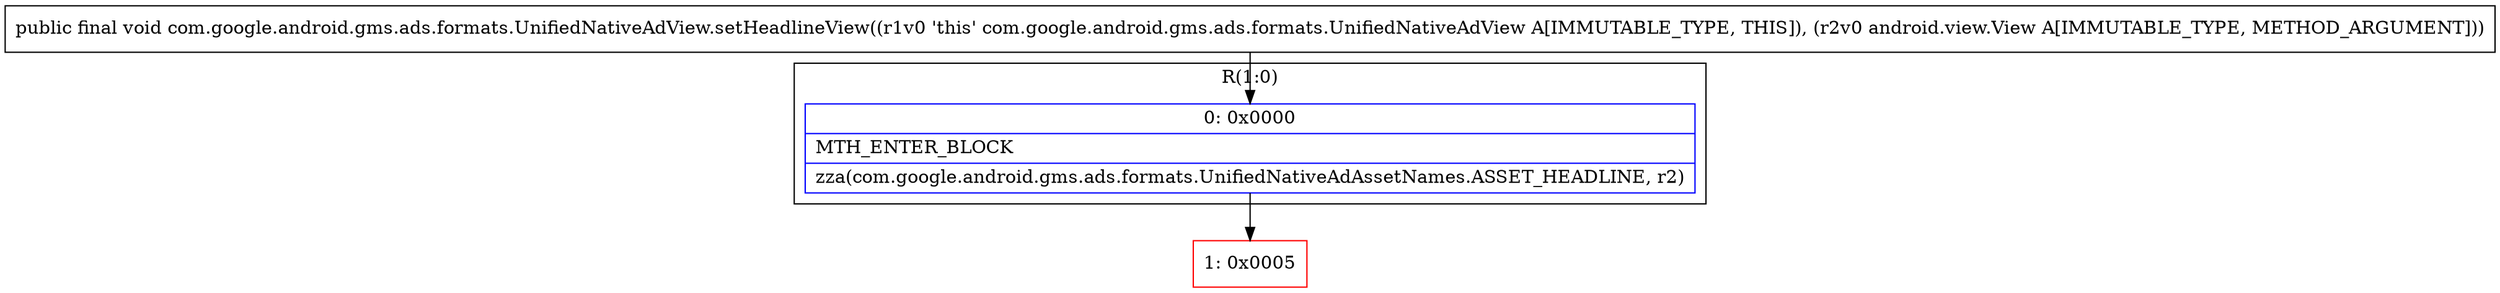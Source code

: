 digraph "CFG forcom.google.android.gms.ads.formats.UnifiedNativeAdView.setHeadlineView(Landroid\/view\/View;)V" {
subgraph cluster_Region_1331550284 {
label = "R(1:0)";
node [shape=record,color=blue];
Node_0 [shape=record,label="{0\:\ 0x0000|MTH_ENTER_BLOCK\l|zza(com.google.android.gms.ads.formats.UnifiedNativeAdAssetNames.ASSET_HEADLINE, r2)\l}"];
}
Node_1 [shape=record,color=red,label="{1\:\ 0x0005}"];
MethodNode[shape=record,label="{public final void com.google.android.gms.ads.formats.UnifiedNativeAdView.setHeadlineView((r1v0 'this' com.google.android.gms.ads.formats.UnifiedNativeAdView A[IMMUTABLE_TYPE, THIS]), (r2v0 android.view.View A[IMMUTABLE_TYPE, METHOD_ARGUMENT])) }"];
MethodNode -> Node_0;
Node_0 -> Node_1;
}

